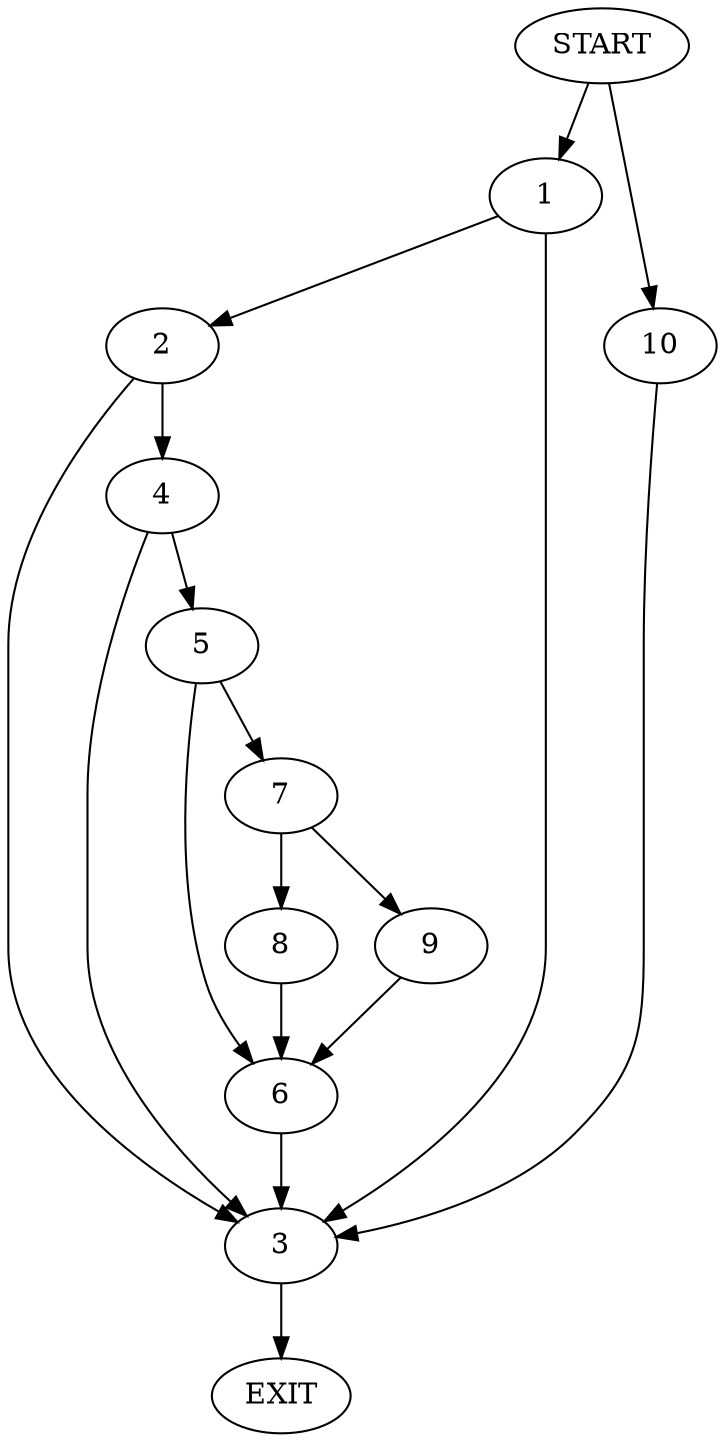 digraph {
0 [label="START"]
11 [label="EXIT"]
0 -> 1
1 -> 2
1 -> 3
3 -> 11
2 -> 4
2 -> 3
4 -> 5
4 -> 3
5 -> 6
5 -> 7
6 -> 3
7 -> 8
7 -> 9
9 -> 6
8 -> 6
0 -> 10
10 -> 3
}
